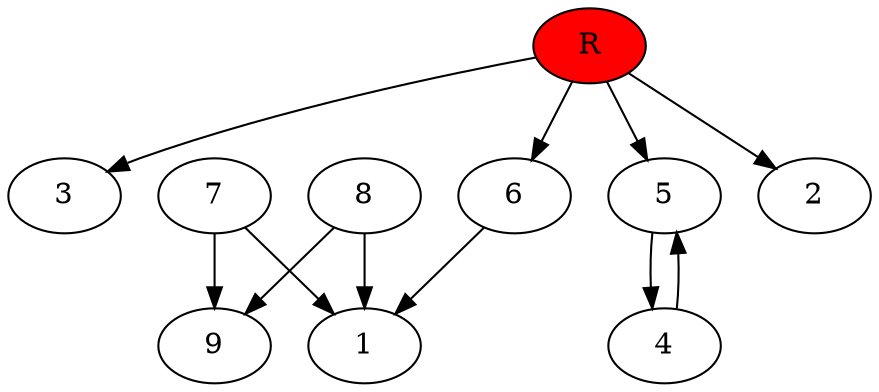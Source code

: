 digraph prb2641 {
	1
	2
	3
	4
	5
	6
	7
	8
	R [fillcolor="#ff0000" style=filled]
	4 -> 5
	5 -> 4
	6 -> 1
	7 -> 1
	7 -> 9
	8 -> 1
	8 -> 9
	R -> 2
	R -> 3
	R -> 5
	R -> 6
}
